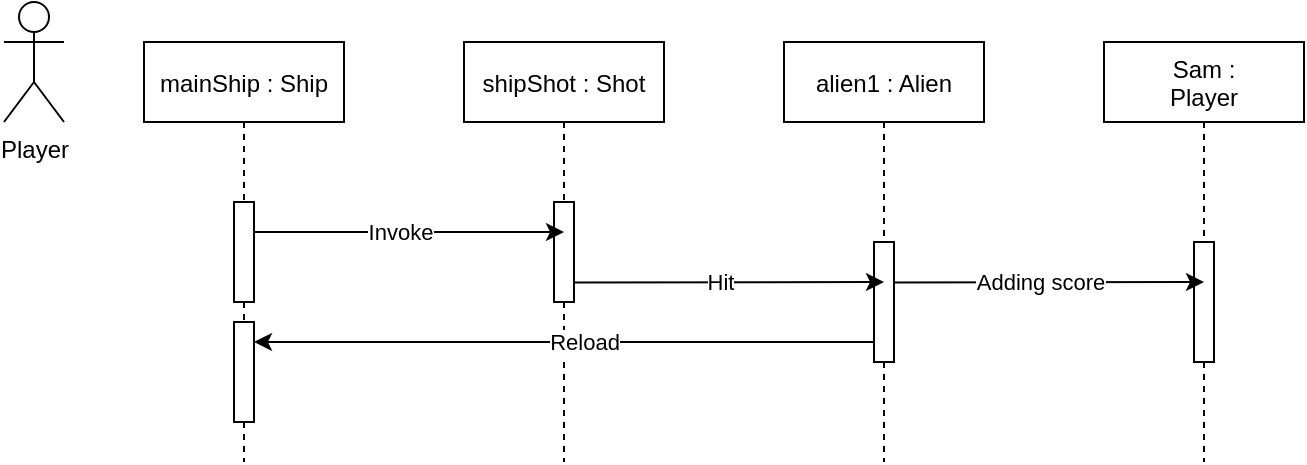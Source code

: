 <mxfile version="20.4.0" type="device"><diagram id="kgpKYQtTHZ0yAKxKKP6v" name="Page-1"><mxGraphModel dx="813" dy="435" grid="1" gridSize="10" guides="1" tooltips="1" connect="1" arrows="1" fold="1" page="1" pageScale="1" pageWidth="850" pageHeight="1100" math="0" shadow="0"><root><mxCell id="0"/><mxCell id="1" parent="0"/><mxCell id="3nuBFxr9cyL0pnOWT2aG-5" value="mainShip : Ship" style="shape=umlLifeline;perimeter=lifelinePerimeter;container=1;collapsible=0;recursiveResize=0;rounded=0;shadow=0;strokeWidth=1;" parent="1" vertex="1"><mxGeometry x="120" y="80" width="100" height="210" as="geometry"/></mxCell><mxCell id="3nuBFxr9cyL0pnOWT2aG-6" value="" style="points=[];perimeter=orthogonalPerimeter;rounded=0;shadow=0;strokeWidth=1;" parent="3nuBFxr9cyL0pnOWT2aG-5" vertex="1"><mxGeometry x="45" y="80" width="10" height="50" as="geometry"/></mxCell><mxCell id="fSdUzNtPDuxp9wFQHLs6-8" value="" style="points=[];perimeter=orthogonalPerimeter;rounded=0;shadow=0;strokeWidth=1;" parent="3nuBFxr9cyL0pnOWT2aG-5" vertex="1"><mxGeometry x="45" y="140" width="10" height="50" as="geometry"/></mxCell><mxCell id="RPkhpJK6s5crp7mdTvoq-1" value="shipShot : Shot" style="shape=umlLifeline;perimeter=lifelinePerimeter;container=1;collapsible=0;recursiveResize=0;rounded=0;shadow=0;strokeWidth=1;" parent="1" vertex="1"><mxGeometry x="280" y="80" width="100" height="210" as="geometry"/></mxCell><mxCell id="RPkhpJK6s5crp7mdTvoq-2" value="" style="points=[];perimeter=orthogonalPerimeter;rounded=0;shadow=0;strokeWidth=1;" parent="RPkhpJK6s5crp7mdTvoq-1" vertex="1"><mxGeometry x="45" y="80" width="10" height="50" as="geometry"/></mxCell><mxCell id="RPkhpJK6s5crp7mdTvoq-3" value="alien1 : Alien" style="shape=umlLifeline;perimeter=lifelinePerimeter;container=1;collapsible=0;recursiveResize=0;rounded=0;shadow=0;strokeWidth=1;" parent="1" vertex="1"><mxGeometry x="440" y="80" width="100" height="210" as="geometry"/></mxCell><mxCell id="RPkhpJK6s5crp7mdTvoq-4" value="" style="points=[];perimeter=orthogonalPerimeter;rounded=0;shadow=0;strokeWidth=1;" parent="RPkhpJK6s5crp7mdTvoq-3" vertex="1"><mxGeometry x="45" y="100" width="10" height="60" as="geometry"/></mxCell><mxCell id="fSdUzNtPDuxp9wFQHLs6-3" value="" style="endArrow=classic;html=1;rounded=0;exitX=1;exitY=0.095;exitDx=0;exitDy=0;exitPerimeter=0;" parent="RPkhpJK6s5crp7mdTvoq-3" edge="1"><mxGeometry width="50" height="50" relative="1" as="geometry"><mxPoint x="-105" y="120.2" as="sourcePoint"/><mxPoint x="50" y="120" as="targetPoint"/></mxGeometry></mxCell><mxCell id="fSdUzNtPDuxp9wFQHLs6-4" value="Hit" style="edgeLabel;html=1;align=center;verticalAlign=middle;resizable=0;points=[];" parent="fSdUzNtPDuxp9wFQHLs6-3" vertex="1" connectable="0"><mxGeometry x="-0.06" relative="1" as="geometry"><mxPoint as="offset"/></mxGeometry></mxCell><mxCell id="jl_F5imXVfZQMO-aG_Q9-2" value="Player" style="shape=umlActor;verticalLabelPosition=bottom;verticalAlign=top;html=1;outlineConnect=0;" parent="1" vertex="1"><mxGeometry x="50" y="60" width="30" height="60" as="geometry"/></mxCell><mxCell id="fSdUzNtPDuxp9wFQHLs6-1" value="" style="endArrow=classic;html=1;rounded=0;" parent="1" source="3nuBFxr9cyL0pnOWT2aG-6" edge="1"><mxGeometry width="50" height="50" relative="1" as="geometry"><mxPoint x="240" y="190" as="sourcePoint"/><mxPoint x="330" y="175" as="targetPoint"/></mxGeometry></mxCell><mxCell id="fSdUzNtPDuxp9wFQHLs6-2" value="Invoke" style="edgeLabel;html=1;align=center;verticalAlign=middle;resizable=0;points=[];" parent="fSdUzNtPDuxp9wFQHLs6-1" vertex="1" connectable="0"><mxGeometry x="-0.06" relative="1" as="geometry"><mxPoint as="offset"/></mxGeometry></mxCell><mxCell id="fSdUzNtPDuxp9wFQHLs6-6" value="" style="endArrow=classic;html=1;rounded=0;" parent="1" source="RPkhpJK6s5crp7mdTvoq-4" target="fSdUzNtPDuxp9wFQHLs6-8" edge="1"><mxGeometry width="50" height="50" relative="1" as="geometry"><mxPoint x="470" y="230" as="sourcePoint"/><mxPoint x="375" y="229.8" as="targetPoint"/><Array as="points"><mxPoint x="420" y="230"/></Array></mxGeometry></mxCell><mxCell id="fSdUzNtPDuxp9wFQHLs6-7" value="Reload" style="edgeLabel;html=1;align=center;verticalAlign=middle;resizable=0;points=[];" parent="fSdUzNtPDuxp9wFQHLs6-6" vertex="1" connectable="0"><mxGeometry x="-0.06" relative="1" as="geometry"><mxPoint as="offset"/></mxGeometry></mxCell><mxCell id="lfPEDvX2waJUr2u01xW0-1" value="Sam :&#10;Player" style="shape=umlLifeline;perimeter=lifelinePerimeter;container=1;collapsible=0;recursiveResize=0;rounded=0;shadow=0;strokeWidth=1;" vertex="1" parent="1"><mxGeometry x="600" y="80" width="100" height="210" as="geometry"/></mxCell><mxCell id="lfPEDvX2waJUr2u01xW0-2" value="" style="points=[];perimeter=orthogonalPerimeter;rounded=0;shadow=0;strokeWidth=1;" vertex="1" parent="lfPEDvX2waJUr2u01xW0-1"><mxGeometry x="45" y="100" width="10" height="60" as="geometry"/></mxCell><mxCell id="lfPEDvX2waJUr2u01xW0-3" value="" style="endArrow=classic;html=1;rounded=0;exitX=1;exitY=0.095;exitDx=0;exitDy=0;exitPerimeter=0;" edge="1" parent="lfPEDvX2waJUr2u01xW0-1"><mxGeometry width="50" height="50" relative="1" as="geometry"><mxPoint x="-105" y="120.2" as="sourcePoint"/><mxPoint x="50" y="120" as="targetPoint"/></mxGeometry></mxCell><mxCell id="lfPEDvX2waJUr2u01xW0-4" value="Adding score" style="edgeLabel;html=1;align=center;verticalAlign=middle;resizable=0;points=[];" vertex="1" connectable="0" parent="lfPEDvX2waJUr2u01xW0-3"><mxGeometry x="-0.06" relative="1" as="geometry"><mxPoint as="offset"/></mxGeometry></mxCell></root></mxGraphModel></diagram></mxfile>